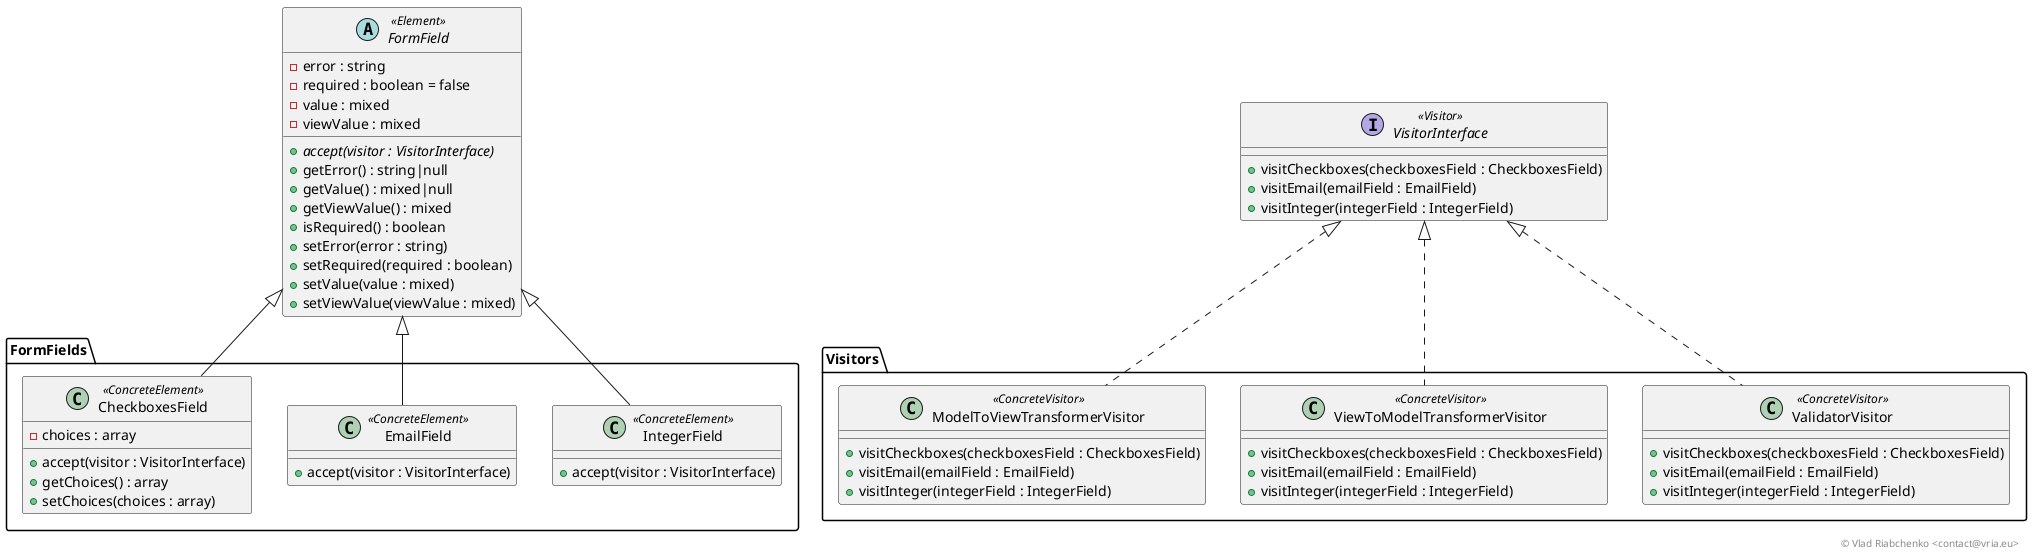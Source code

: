 @startuml

abstract class FormField << Element >> {
    -error : string
    -required : boolean = false
    -value : mixed
    -viewValue : mixed
    +{abstract}accept(visitor : VisitorInterface)
    +getError() : string|null
    +getValue() : mixed|null
    +getViewValue() : mixed
    +isRequired() : boolean
    +setError(error : string)
    +setRequired(required : boolean)
    +setValue(value : mixed)
    +setViewValue(viewValue : mixed)
}

class FormFields.IntegerField << ConcreteElement >> {
    +accept(visitor : VisitorInterface)
}

class FormFields.EmailField << ConcreteElement >> {
    +accept(visitor : VisitorInterface)
}

class FormFields.CheckboxesField << ConcreteElement >> {
    -choices : array
    +accept(visitor : VisitorInterface)
    +getChoices() : array
    +setChoices(choices : array)
}

interface VisitorInterface << Visitor >> {
    +visitCheckboxes(checkboxesField : CheckboxesField)
    +visitEmail(emailField : EmailField)
    +visitInteger(integerField : IntegerField)
}

class Visitors.ValidatorVisitor << ConcreteVisitor >> {
    +visitCheckboxes(checkboxesField : CheckboxesField)
    +visitEmail(emailField : EmailField)
    +visitInteger(integerField : IntegerField)
}

class Visitors.ViewToModelTransformerVisitor << ConcreteVisitor >> {
    +visitCheckboxes(checkboxesField : CheckboxesField)
    +visitEmail(emailField : EmailField)
    +visitInteger(integerField : IntegerField)
}

class Visitors.ModelToViewTransformerVisitor << ConcreteVisitor >> {
    +visitCheckboxes(checkboxesField : CheckboxesField)
    +visitEmail(emailField : EmailField)
    +visitInteger(integerField : IntegerField)
}

class FormFields.CheckboxesField extends FormField
class FormFields.IntegerField extends FormField
class FormFields.EmailField extends FormField
class Visitors.ValidatorVisitor implements VisitorInterface
class Visitors.ViewToModelTransformerVisitor implements VisitorInterface
class Visitors.ModelToViewTransformerVisitor implements VisitorInterface

right footer © Vlad Riabchenko <contact@vria.eu>

@enduml

